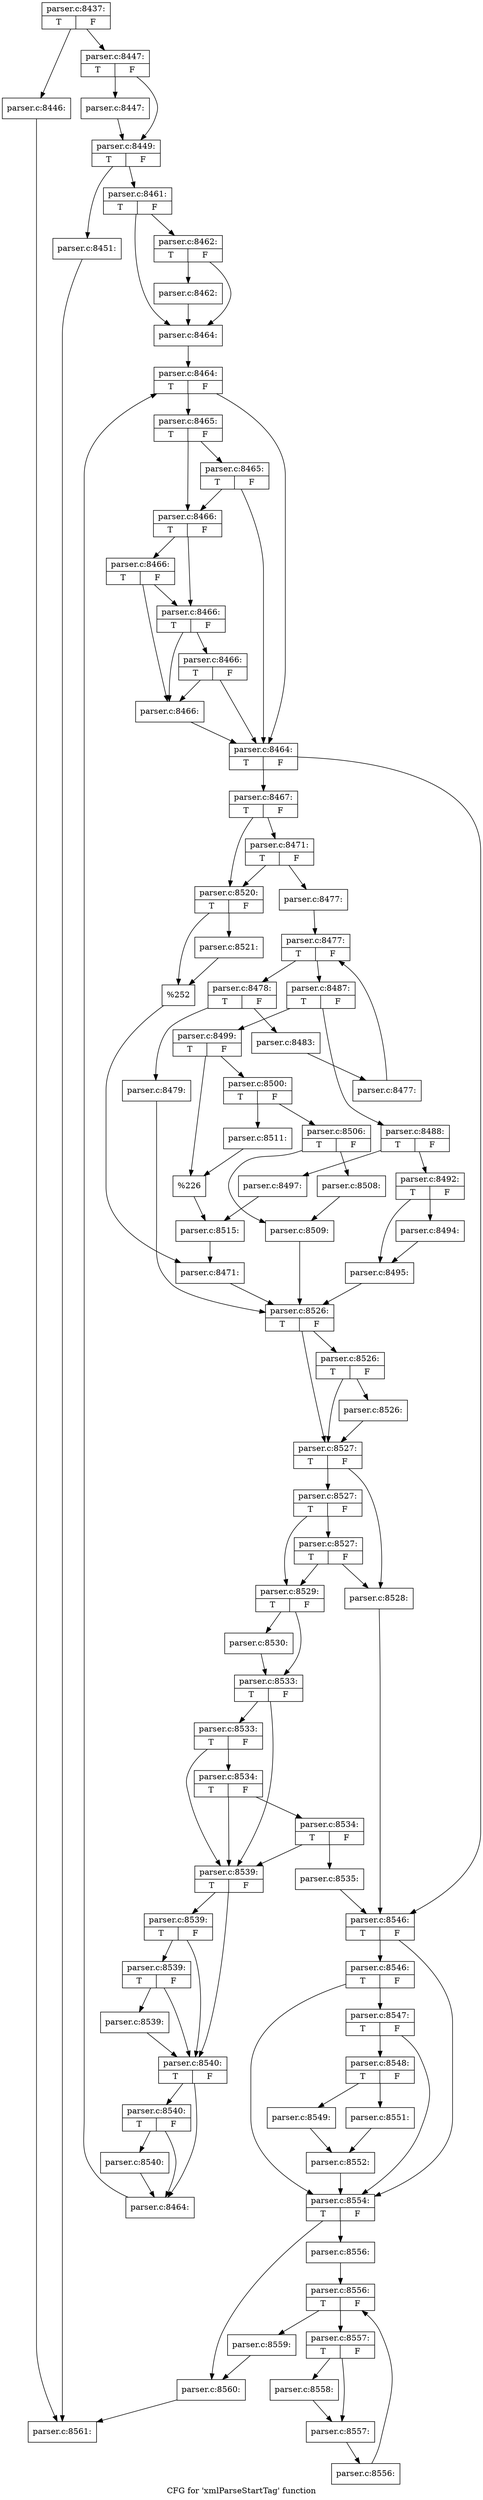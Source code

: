 digraph "CFG for 'xmlParseStartTag' function" {
	label="CFG for 'xmlParseStartTag' function";

	Node0x55d73bbedec0 [shape=record,label="{parser.c:8437:|{<s0>T|<s1>F}}"];
	Node0x55d73bbedec0 -> Node0x55d73bbf9180;
	Node0x55d73bbedec0 -> Node0x55d73bbf91d0;
	Node0x55d73bbf9180 [shape=record,label="{parser.c:8446:}"];
	Node0x55d73bbf9180 -> Node0x55d73bbd95b0;
	Node0x55d73bbf91d0 [shape=record,label="{parser.c:8447:|{<s0>T|<s1>F}}"];
	Node0x55d73bbf91d0 -> Node0x55d73bbfa080;
	Node0x55d73bbf91d0 -> Node0x55d73bbfa0d0;
	Node0x55d73bbfa080 [shape=record,label="{parser.c:8447:}"];
	Node0x55d73bbfa080 -> Node0x55d73bbfa0d0;
	Node0x55d73bbfa0d0 [shape=record,label="{parser.c:8449:|{<s0>T|<s1>F}}"];
	Node0x55d73bbfa0d0 -> Node0x55d73bbfaab0;
	Node0x55d73bbfa0d0 -> Node0x55d73bbfab00;
	Node0x55d73bbfaab0 [shape=record,label="{parser.c:8451:}"];
	Node0x55d73bbfaab0 -> Node0x55d73bbd95b0;
	Node0x55d73bbfab00 [shape=record,label="{parser.c:8461:|{<s0>T|<s1>F}}"];
	Node0x55d73bbfab00 -> Node0x55d73bbfb530;
	Node0x55d73bbfab00 -> Node0x55d73bbfb4e0;
	Node0x55d73bbfb530 [shape=record,label="{parser.c:8462:|{<s0>T|<s1>F}}"];
	Node0x55d73bbfb530 -> Node0x55d73bbfb490;
	Node0x55d73bbfb530 -> Node0x55d73bbfb4e0;
	Node0x55d73bbfb490 [shape=record,label="{parser.c:8462:}"];
	Node0x55d73bbfb490 -> Node0x55d73bbfb4e0;
	Node0x55d73bbfb4e0 [shape=record,label="{parser.c:8464:}"];
	Node0x55d73bbfb4e0 -> Node0x55d73bbfc140;
	Node0x55d73bbfc140 [shape=record,label="{parser.c:8464:|{<s0>T|<s1>F}}"];
	Node0x55d73bbfc140 -> Node0x55d73bbfc500;
	Node0x55d73bbfc140 -> Node0x55d73bbfc3e0;
	Node0x55d73bbfc500 [shape=record,label="{parser.c:8465:|{<s0>T|<s1>F}}"];
	Node0x55d73bbfc500 -> Node0x55d73bbfc480;
	Node0x55d73bbfc500 -> Node0x55d73bbfca20;
	Node0x55d73bbfca20 [shape=record,label="{parser.c:8465:|{<s0>T|<s1>F}}"];
	Node0x55d73bbfca20 -> Node0x55d73bbfc480;
	Node0x55d73bbfca20 -> Node0x55d73bbfc3e0;
	Node0x55d73bbfc480 [shape=record,label="{parser.c:8466:|{<s0>T|<s1>F}}"];
	Node0x55d73bbfc480 -> Node0x55d73bbfd500;
	Node0x55d73bbfc480 -> Node0x55d73bbfd4b0;
	Node0x55d73bbfd500 [shape=record,label="{parser.c:8466:|{<s0>T|<s1>F}}"];
	Node0x55d73bbfd500 -> Node0x55d73bbfc430;
	Node0x55d73bbfd500 -> Node0x55d73bbfd4b0;
	Node0x55d73bbfd4b0 [shape=record,label="{parser.c:8466:|{<s0>T|<s1>F}}"];
	Node0x55d73bbfd4b0 -> Node0x55d73bbfc430;
	Node0x55d73bbfd4b0 -> Node0x55d73bbfd430;
	Node0x55d73bbfd430 [shape=record,label="{parser.c:8466:|{<s0>T|<s1>F}}"];
	Node0x55d73bbfd430 -> Node0x55d73bbfc430;
	Node0x55d73bbfd430 -> Node0x55d73bbfc3e0;
	Node0x55d73bbfc430 [shape=record,label="{parser.c:8466:}"];
	Node0x55d73bbfc430 -> Node0x55d73bbfc3e0;
	Node0x55d73bbfc3e0 [shape=record,label="{parser.c:8464:|{<s0>T|<s1>F}}"];
	Node0x55d73bbfc3e0 -> Node0x55d73bbfe610;
	Node0x55d73bbfc3e0 -> Node0x55d73bbfc360;
	Node0x55d73bbfe610 [shape=record,label="{parser.c:8467:|{<s0>T|<s1>F}}"];
	Node0x55d73bbfe610 -> Node0x55d73bbffaf0;
	Node0x55d73bbfe610 -> Node0x55d73bbffaa0;
	Node0x55d73bbffaf0 [shape=record,label="{parser.c:8471:|{<s0>T|<s1>F}}"];
	Node0x55d73bbffaf0 -> Node0x55d73bbffa00;
	Node0x55d73bbffaf0 -> Node0x55d73bbffaa0;
	Node0x55d73bbffa00 [shape=record,label="{parser.c:8477:}"];
	Node0x55d73bbffa00 -> Node0x55d73bc00210;
	Node0x55d73bc00210 [shape=record,label="{parser.c:8477:|{<s0>T|<s1>F}}"];
	Node0x55d73bc00210 -> Node0x55d73bc00490;
	Node0x55d73bc00210 -> Node0x55d73bc00070;
	Node0x55d73bc00490 [shape=record,label="{parser.c:8478:|{<s0>T|<s1>F}}"];
	Node0x55d73bc00490 -> Node0x55d73bc00830;
	Node0x55d73bc00490 -> Node0x55d73bc00880;
	Node0x55d73bc00830 [shape=record,label="{parser.c:8479:}"];
	Node0x55d73bc00830 -> Node0x55d73bc01240;
	Node0x55d73bc00880 [shape=record,label="{parser.c:8483:}"];
	Node0x55d73bc00880 -> Node0x55d73bc00400;
	Node0x55d73bc00400 [shape=record,label="{parser.c:8477:}"];
	Node0x55d73bc00400 -> Node0x55d73bc00210;
	Node0x55d73bc00070 [shape=record,label="{parser.c:8487:|{<s0>T|<s1>F}}"];
	Node0x55d73bc00070 -> Node0x55d73bc02220;
	Node0x55d73bc00070 -> Node0x55d73b955b20;
	Node0x55d73bc02220 [shape=record,label="{parser.c:8488:|{<s0>T|<s1>F}}"];
	Node0x55d73bc02220 -> Node0x55d73b956470;
	Node0x55d73bc02220 -> Node0x55d73b9564c0;
	Node0x55d73b956470 [shape=record,label="{parser.c:8492:|{<s0>T|<s1>F}}"];
	Node0x55d73b956470 -> Node0x55d73b956910;
	Node0x55d73b956470 -> Node0x55d73b956960;
	Node0x55d73b956910 [shape=record,label="{parser.c:8494:}"];
	Node0x55d73b956910 -> Node0x55d73b956960;
	Node0x55d73b956960 [shape=record,label="{parser.c:8495:}"];
	Node0x55d73b956960 -> Node0x55d73bc01240;
	Node0x55d73b9564c0 [shape=record,label="{parser.c:8497:}"];
	Node0x55d73b9564c0 -> Node0x55d73bc02270;
	Node0x55d73b955b20 [shape=record,label="{parser.c:8499:|{<s0>T|<s1>F}}"];
	Node0x55d73b955b20 -> Node0x55d73b9575b0;
	Node0x55d73b955b20 -> Node0x55d73b957600;
	Node0x55d73b9575b0 [shape=record,label="{parser.c:8500:|{<s0>T|<s1>F}}"];
	Node0x55d73b9575b0 -> Node0x55d73bc06ee0;
	Node0x55d73b9575b0 -> Node0x55d73bc06f30;
	Node0x55d73bc06ee0 [shape=record,label="{parser.c:8506:|{<s0>T|<s1>F}}"];
	Node0x55d73bc06ee0 -> Node0x55d73bc07420;
	Node0x55d73bc06ee0 -> Node0x55d73bc07470;
	Node0x55d73bc07420 [shape=record,label="{parser.c:8508:}"];
	Node0x55d73bc07420 -> Node0x55d73bc07470;
	Node0x55d73bc07470 [shape=record,label="{parser.c:8509:}"];
	Node0x55d73bc07470 -> Node0x55d73bc01240;
	Node0x55d73bc06f30 [shape=record,label="{parser.c:8511:}"];
	Node0x55d73bc06f30 -> Node0x55d73b957600;
	Node0x55d73b957600 [shape=record,label="{%226}"];
	Node0x55d73b957600 -> Node0x55d73bc02270;
	Node0x55d73bc02270 [shape=record,label="{parser.c:8515:}"];
	Node0x55d73bc02270 -> Node0x55d73bbffa50;
	Node0x55d73bbffaa0 [shape=record,label="{parser.c:8520:|{<s0>T|<s1>F}}"];
	Node0x55d73bbffaa0 -> Node0x55d73bc093e0;
	Node0x55d73bbffaa0 -> Node0x55d73bc09430;
	Node0x55d73bc093e0 [shape=record,label="{parser.c:8521:}"];
	Node0x55d73bc093e0 -> Node0x55d73bc09430;
	Node0x55d73bc09430 [shape=record,label="{%252}"];
	Node0x55d73bc09430 -> Node0x55d73bbffa50;
	Node0x55d73bbffa50 [shape=record,label="{parser.c:8471:}"];
	Node0x55d73bbffa50 -> Node0x55d73bc01240;
	Node0x55d73bc01240 [shape=record,label="{parser.c:8526:|{<s0>T|<s1>F}}"];
	Node0x55d73bc01240 -> Node0x55d73bc09b50;
	Node0x55d73bc01240 -> Node0x55d73bc09b00;
	Node0x55d73bc09b50 [shape=record,label="{parser.c:8526:|{<s0>T|<s1>F}}"];
	Node0x55d73bc09b50 -> Node0x55d73bc09ab0;
	Node0x55d73bc09b50 -> Node0x55d73bc09b00;
	Node0x55d73bc09ab0 [shape=record,label="{parser.c:8526:}"];
	Node0x55d73bc09ab0 -> Node0x55d73bc09b00;
	Node0x55d73bc09b00 [shape=record,label="{parser.c:8527:|{<s0>T|<s1>F}}"];
	Node0x55d73bc09b00 -> Node0x55d73bc0a740;
	Node0x55d73bc09b00 -> Node0x55d73bc0a7e0;
	Node0x55d73bc0a7e0 [shape=record,label="{parser.c:8527:|{<s0>T|<s1>F}}"];
	Node0x55d73bc0a7e0 -> Node0x55d73bc0ad80;
	Node0x55d73bc0a7e0 -> Node0x55d73bc0a790;
	Node0x55d73bc0ad80 [shape=record,label="{parser.c:8527:|{<s0>T|<s1>F}}"];
	Node0x55d73bc0ad80 -> Node0x55d73bc0a740;
	Node0x55d73bc0ad80 -> Node0x55d73bc0a790;
	Node0x55d73bc0a740 [shape=record,label="{parser.c:8528:}"];
	Node0x55d73bc0a740 -> Node0x55d73bbfc360;
	Node0x55d73bc0a790 [shape=record,label="{parser.c:8529:|{<s0>T|<s1>F}}"];
	Node0x55d73bc0a790 -> Node0x55d73bc0b940;
	Node0x55d73bc0a790 -> Node0x55d73bc0b990;
	Node0x55d73bc0b940 [shape=record,label="{parser.c:8530:}"];
	Node0x55d73bc0b940 -> Node0x55d73bc0b990;
	Node0x55d73bc0b990 [shape=record,label="{parser.c:8533:|{<s0>T|<s1>F}}"];
	Node0x55d73bc0b990 -> Node0x55d73bc0c3a0;
	Node0x55d73bc0b990 -> Node0x55d73bc0c250;
	Node0x55d73bc0c3a0 [shape=record,label="{parser.c:8533:|{<s0>T|<s1>F}}"];
	Node0x55d73bc0c3a0 -> Node0x55d73bc0c320;
	Node0x55d73bc0c3a0 -> Node0x55d73bc0c250;
	Node0x55d73bc0c320 [shape=record,label="{parser.c:8534:|{<s0>T|<s1>F}}"];
	Node0x55d73bc0c320 -> Node0x55d73bc0c2a0;
	Node0x55d73bc0c320 -> Node0x55d73bc0c250;
	Node0x55d73bc0c2a0 [shape=record,label="{parser.c:8534:|{<s0>T|<s1>F}}"];
	Node0x55d73bc0c2a0 -> Node0x55d73bc0c200;
	Node0x55d73bc0c2a0 -> Node0x55d73bc0c250;
	Node0x55d73bc0c200 [shape=record,label="{parser.c:8535:}"];
	Node0x55d73bc0c200 -> Node0x55d73bbfc360;
	Node0x55d73bc0c250 [shape=record,label="{parser.c:8539:|{<s0>T|<s1>F}}"];
	Node0x55d73bc0c250 -> Node0x55d73b9af410;
	Node0x55d73bc0c250 -> Node0x55d73b9af340;
	Node0x55d73b9af410 [shape=record,label="{parser.c:8539:|{<s0>T|<s1>F}}"];
	Node0x55d73b9af410 -> Node0x55d73b9af390;
	Node0x55d73b9af410 -> Node0x55d73b9af340;
	Node0x55d73b9af390 [shape=record,label="{parser.c:8539:|{<s0>T|<s1>F}}"];
	Node0x55d73b9af390 -> Node0x55d73b9af2f0;
	Node0x55d73b9af390 -> Node0x55d73b9af340;
	Node0x55d73b9af2f0 [shape=record,label="{parser.c:8539:}"];
	Node0x55d73b9af2f0 -> Node0x55d73b9af340;
	Node0x55d73b9af340 [shape=record,label="{parser.c:8540:|{<s0>T|<s1>F}}"];
	Node0x55d73b9af340 -> Node0x55d73b9b0750;
	Node0x55d73b9af340 -> Node0x55d73b9b0700;
	Node0x55d73b9b0750 [shape=record,label="{parser.c:8540:|{<s0>T|<s1>F}}"];
	Node0x55d73b9b0750 -> Node0x55d73b9b06b0;
	Node0x55d73b9b0750 -> Node0x55d73b9b0700;
	Node0x55d73b9b06b0 [shape=record,label="{parser.c:8540:}"];
	Node0x55d73b9b06b0 -> Node0x55d73b9b0700;
	Node0x55d73b9b0700 [shape=record,label="{parser.c:8464:}"];
	Node0x55d73b9b0700 -> Node0x55d73bbfc140;
	Node0x55d73bbfc360 [shape=record,label="{parser.c:8546:|{<s0>T|<s1>F}}"];
	Node0x55d73bbfc360 -> Node0x55d73b9b14f0;
	Node0x55d73bbfc360 -> Node0x55d73b9b1420;
	Node0x55d73b9b14f0 [shape=record,label="{parser.c:8546:|{<s0>T|<s1>F}}"];
	Node0x55d73b9b14f0 -> Node0x55d73b9b1470;
	Node0x55d73b9b14f0 -> Node0x55d73b9b1420;
	Node0x55d73b9b1470 [shape=record,label="{parser.c:8547:|{<s0>T|<s1>F}}"];
	Node0x55d73b9b1470 -> Node0x55d73b9b1420;
	Node0x55d73b9b1470 -> Node0x55d73b9b13d0;
	Node0x55d73b9b13d0 [shape=record,label="{parser.c:8548:|{<s0>T|<s1>F}}"];
	Node0x55d73b9b13d0 -> Node0x55d73b9b2110;
	Node0x55d73b9b13d0 -> Node0x55d73b9b21b0;
	Node0x55d73b9b2110 [shape=record,label="{parser.c:8549:}"];
	Node0x55d73b9b2110 -> Node0x55d73b9b2160;
	Node0x55d73b9b21b0 [shape=record,label="{parser.c:8551:}"];
	Node0x55d73b9b21b0 -> Node0x55d73b9b2160;
	Node0x55d73b9b2160 [shape=record,label="{parser.c:8552:}"];
	Node0x55d73b9b2160 -> Node0x55d73b9b1420;
	Node0x55d73b9b1420 [shape=record,label="{parser.c:8554:|{<s0>T|<s1>F}}"];
	Node0x55d73b9b1420 -> Node0x55d73b9b3370;
	Node0x55d73b9b1420 -> Node0x55d73b9b33c0;
	Node0x55d73b9b3370 [shape=record,label="{parser.c:8556:}"];
	Node0x55d73b9b3370 -> Node0x55d73b9b38b0;
	Node0x55d73b9b38b0 [shape=record,label="{parser.c:8556:|{<s0>T|<s1>F}}"];
	Node0x55d73b9b38b0 -> Node0x55d73b9b3b30;
	Node0x55d73b9b38b0 -> Node0x55d73b9b3710;
	Node0x55d73b9b3b30 [shape=record,label="{parser.c:8557:|{<s0>T|<s1>F}}"];
	Node0x55d73b9b3b30 -> Node0x55d73b9b3e60;
	Node0x55d73b9b3b30 -> Node0x55d73b9b3eb0;
	Node0x55d73b9b3e60 [shape=record,label="{parser.c:8558:}"];
	Node0x55d73b9b3e60 -> Node0x55d73b9b3eb0;
	Node0x55d73b9b3eb0 [shape=record,label="{parser.c:8557:}"];
	Node0x55d73b9b3eb0 -> Node0x55d73b9b3aa0;
	Node0x55d73b9b3aa0 [shape=record,label="{parser.c:8556:}"];
	Node0x55d73b9b3aa0 -> Node0x55d73b9b38b0;
	Node0x55d73b9b3710 [shape=record,label="{parser.c:8559:}"];
	Node0x55d73b9b3710 -> Node0x55d73b9b33c0;
	Node0x55d73b9b33c0 [shape=record,label="{parser.c:8560:}"];
	Node0x55d73b9b33c0 -> Node0x55d73bbd95b0;
	Node0x55d73bbd95b0 [shape=record,label="{parser.c:8561:}"];
}
